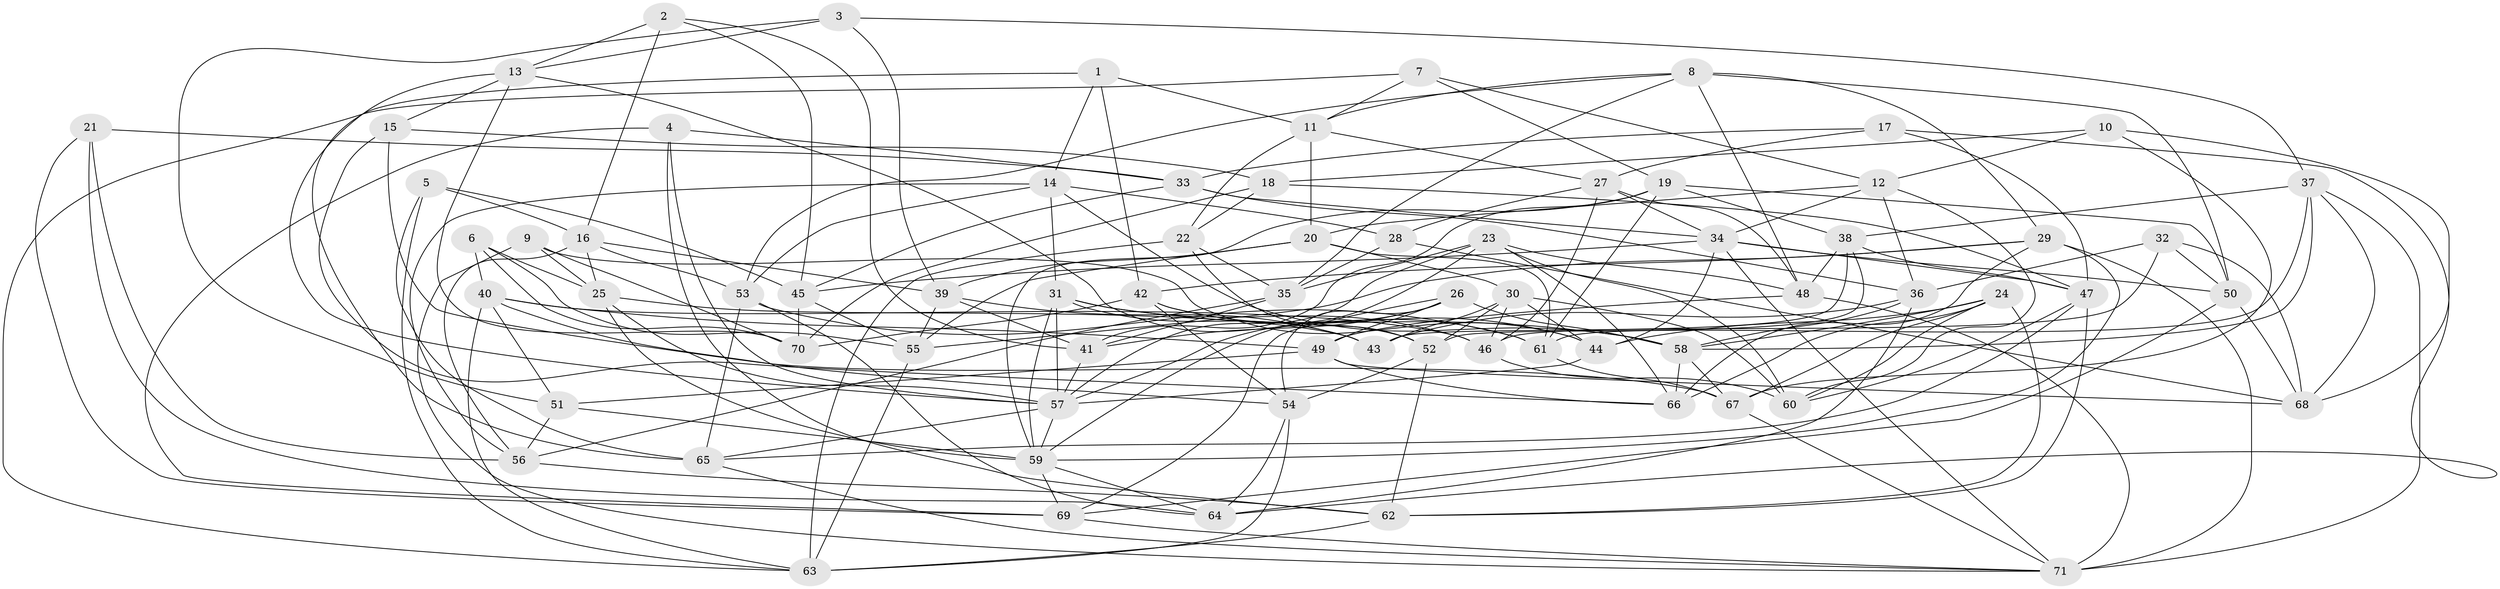 // original degree distribution, {4: 1.0}
// Generated by graph-tools (version 1.1) at 2025/50/03/09/25 03:50:47]
// undirected, 71 vertices, 205 edges
graph export_dot {
graph [start="1"]
  node [color=gray90,style=filled];
  1;
  2;
  3;
  4;
  5;
  6;
  7;
  8;
  9;
  10;
  11;
  12;
  13;
  14;
  15;
  16;
  17;
  18;
  19;
  20;
  21;
  22;
  23;
  24;
  25;
  26;
  27;
  28;
  29;
  30;
  31;
  32;
  33;
  34;
  35;
  36;
  37;
  38;
  39;
  40;
  41;
  42;
  43;
  44;
  45;
  46;
  47;
  48;
  49;
  50;
  51;
  52;
  53;
  54;
  55;
  56;
  57;
  58;
  59;
  60;
  61;
  62;
  63;
  64;
  65;
  66;
  67;
  68;
  69;
  70;
  71;
  1 -- 11 [weight=1.0];
  1 -- 14 [weight=1.0];
  1 -- 42 [weight=1.0];
  1 -- 65 [weight=1.0];
  2 -- 13 [weight=1.0];
  2 -- 16 [weight=1.0];
  2 -- 41 [weight=1.0];
  2 -- 45 [weight=1.0];
  3 -- 13 [weight=1.0];
  3 -- 37 [weight=1.0];
  3 -- 39 [weight=1.0];
  3 -- 51 [weight=1.0];
  4 -- 33 [weight=1.0];
  4 -- 57 [weight=1.0];
  4 -- 62 [weight=1.0];
  4 -- 69 [weight=1.0];
  5 -- 16 [weight=1.0];
  5 -- 45 [weight=1.0];
  5 -- 63 [weight=1.0];
  5 -- 65 [weight=1.0];
  6 -- 25 [weight=1.0];
  6 -- 40 [weight=1.0];
  6 -- 55 [weight=1.0];
  6 -- 70 [weight=1.0];
  7 -- 11 [weight=1.0];
  7 -- 12 [weight=1.0];
  7 -- 19 [weight=1.0];
  7 -- 63 [weight=1.0];
  8 -- 11 [weight=1.0];
  8 -- 29 [weight=1.0];
  8 -- 35 [weight=1.0];
  8 -- 48 [weight=1.0];
  8 -- 50 [weight=1.0];
  8 -- 53 [weight=1.0];
  9 -- 25 [weight=1.0];
  9 -- 44 [weight=1.0];
  9 -- 70 [weight=1.0];
  9 -- 71 [weight=1.0];
  10 -- 12 [weight=1.0];
  10 -- 18 [weight=1.0];
  10 -- 67 [weight=1.0];
  10 -- 68 [weight=1.0];
  11 -- 20 [weight=1.0];
  11 -- 22 [weight=1.0];
  11 -- 27 [weight=1.0];
  12 -- 20 [weight=1.0];
  12 -- 34 [weight=1.0];
  12 -- 36 [weight=1.0];
  12 -- 60 [weight=1.0];
  13 -- 15 [weight=1.0];
  13 -- 52 [weight=1.0];
  13 -- 57 [weight=1.0];
  13 -- 70 [weight=1.0];
  14 -- 28 [weight=1.0];
  14 -- 31 [weight=1.0];
  14 -- 53 [weight=1.0];
  14 -- 56 [weight=1.0];
  14 -- 58 [weight=1.0];
  15 -- 18 [weight=1.0];
  15 -- 66 [weight=1.0];
  15 -- 67 [weight=1.0];
  16 -- 25 [weight=1.0];
  16 -- 39 [weight=1.0];
  16 -- 53 [weight=1.0];
  16 -- 56 [weight=1.0];
  17 -- 27 [weight=1.0];
  17 -- 33 [weight=1.0];
  17 -- 47 [weight=1.0];
  17 -- 64 [weight=1.0];
  18 -- 22 [weight=1.0];
  18 -- 47 [weight=2.0];
  18 -- 70 [weight=1.0];
  19 -- 38 [weight=1.0];
  19 -- 41 [weight=1.0];
  19 -- 50 [weight=1.0];
  19 -- 59 [weight=1.0];
  19 -- 61 [weight=1.0];
  20 -- 30 [weight=1.0];
  20 -- 39 [weight=1.0];
  20 -- 55 [weight=1.0];
  20 -- 61 [weight=1.0];
  21 -- 33 [weight=1.0];
  21 -- 56 [weight=1.0];
  21 -- 64 [weight=1.0];
  21 -- 69 [weight=1.0];
  22 -- 35 [weight=1.0];
  22 -- 52 [weight=1.0];
  22 -- 63 [weight=2.0];
  23 -- 35 [weight=1.0];
  23 -- 48 [weight=1.0];
  23 -- 57 [weight=1.0];
  23 -- 59 [weight=1.0];
  23 -- 60 [weight=1.0];
  23 -- 66 [weight=1.0];
  24 -- 44 [weight=1.0];
  24 -- 58 [weight=1.0];
  24 -- 60 [weight=1.0];
  24 -- 62 [weight=1.0];
  24 -- 66 [weight=1.0];
  24 -- 67 [weight=1.0];
  25 -- 43 [weight=1.0];
  25 -- 57 [weight=1.0];
  25 -- 59 [weight=1.0];
  26 -- 41 [weight=1.0];
  26 -- 49 [weight=1.0];
  26 -- 54 [weight=1.0];
  26 -- 57 [weight=1.0];
  26 -- 58 [weight=1.0];
  26 -- 69 [weight=1.0];
  27 -- 28 [weight=1.0];
  27 -- 34 [weight=1.0];
  27 -- 46 [weight=1.0];
  27 -- 48 [weight=1.0];
  28 -- 35 [weight=1.0];
  28 -- 68 [weight=1.0];
  29 -- 42 [weight=1.0];
  29 -- 55 [weight=1.0];
  29 -- 59 [weight=1.0];
  29 -- 66 [weight=1.0];
  29 -- 71 [weight=1.0];
  30 -- 43 [weight=1.0];
  30 -- 44 [weight=1.0];
  30 -- 46 [weight=1.0];
  30 -- 52 [weight=1.0];
  30 -- 60 [weight=1.0];
  31 -- 43 [weight=1.0];
  31 -- 46 [weight=1.0];
  31 -- 57 [weight=1.0];
  31 -- 58 [weight=1.0];
  31 -- 59 [weight=1.0];
  32 -- 36 [weight=1.0];
  32 -- 46 [weight=1.0];
  32 -- 50 [weight=1.0];
  32 -- 68 [weight=1.0];
  33 -- 34 [weight=1.0];
  33 -- 36 [weight=1.0];
  33 -- 45 [weight=1.0];
  34 -- 44 [weight=1.0];
  34 -- 45 [weight=1.0];
  34 -- 47 [weight=1.0];
  34 -- 50 [weight=1.0];
  34 -- 71 [weight=1.0];
  35 -- 41 [weight=1.0];
  35 -- 56 [weight=1.0];
  36 -- 43 [weight=1.0];
  36 -- 58 [weight=1.0];
  36 -- 64 [weight=1.0];
  37 -- 38 [weight=1.0];
  37 -- 58 [weight=1.0];
  37 -- 61 [weight=1.0];
  37 -- 68 [weight=1.0];
  37 -- 71 [weight=1.0];
  38 -- 43 [weight=1.0];
  38 -- 47 [weight=1.0];
  38 -- 48 [weight=1.0];
  38 -- 52 [weight=1.0];
  39 -- 41 [weight=1.0];
  39 -- 43 [weight=1.0];
  39 -- 55 [weight=1.0];
  40 -- 46 [weight=1.0];
  40 -- 49 [weight=1.0];
  40 -- 51 [weight=1.0];
  40 -- 54 [weight=1.0];
  40 -- 63 [weight=1.0];
  41 -- 57 [weight=1.0];
  42 -- 44 [weight=1.0];
  42 -- 54 [weight=1.0];
  42 -- 61 [weight=1.0];
  42 -- 70 [weight=1.0];
  44 -- 57 [weight=1.0];
  45 -- 55 [weight=1.0];
  45 -- 70 [weight=1.0];
  46 -- 60 [weight=1.0];
  47 -- 60 [weight=1.0];
  47 -- 62 [weight=1.0];
  47 -- 65 [weight=1.0];
  48 -- 49 [weight=1.0];
  48 -- 71 [weight=1.0];
  49 -- 51 [weight=1.0];
  49 -- 66 [weight=1.0];
  49 -- 68 [weight=1.0];
  50 -- 68 [weight=1.0];
  50 -- 69 [weight=1.0];
  51 -- 56 [weight=1.0];
  51 -- 59 [weight=2.0];
  52 -- 54 [weight=1.0];
  52 -- 62 [weight=1.0];
  53 -- 61 [weight=1.0];
  53 -- 64 [weight=1.0];
  53 -- 65 [weight=1.0];
  54 -- 63 [weight=1.0];
  54 -- 64 [weight=1.0];
  55 -- 63 [weight=1.0];
  56 -- 62 [weight=1.0];
  57 -- 59 [weight=1.0];
  57 -- 65 [weight=1.0];
  58 -- 66 [weight=1.0];
  58 -- 67 [weight=1.0];
  59 -- 64 [weight=1.0];
  59 -- 69 [weight=1.0];
  61 -- 67 [weight=1.0];
  62 -- 63 [weight=1.0];
  65 -- 71 [weight=1.0];
  67 -- 71 [weight=1.0];
  69 -- 71 [weight=1.0];
}
